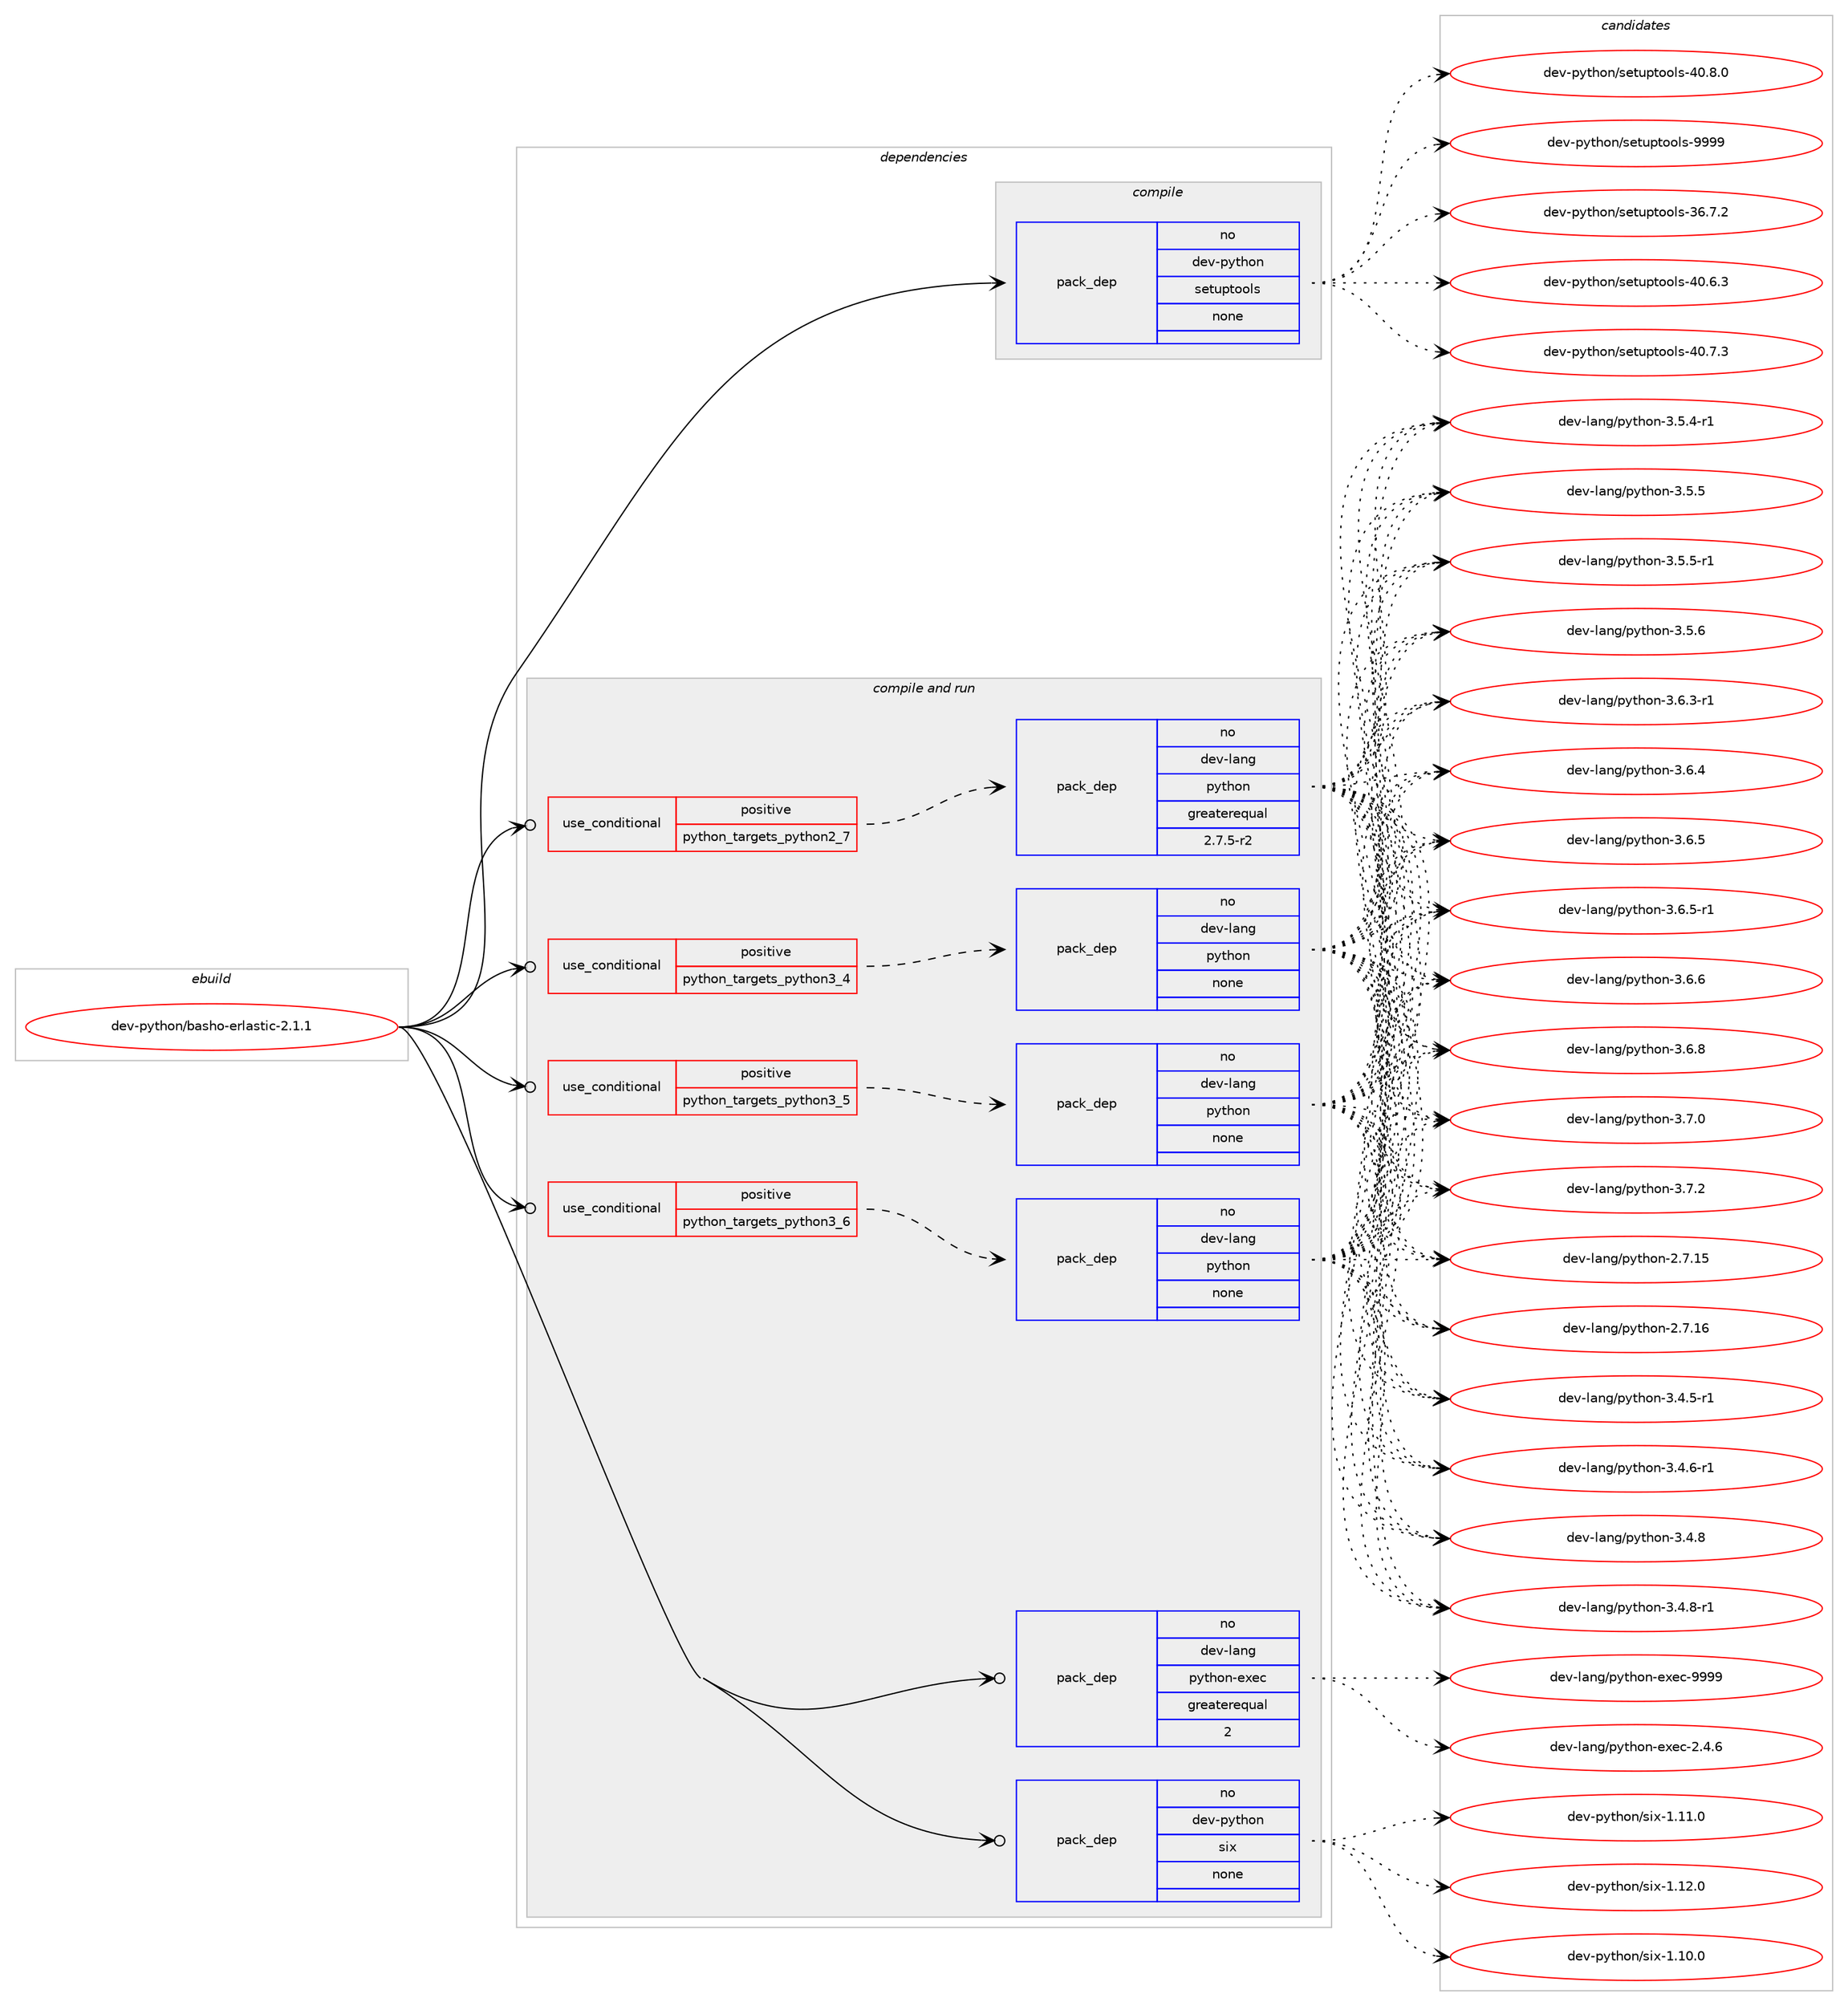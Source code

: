 digraph prolog {

# *************
# Graph options
# *************

newrank=true;
concentrate=true;
compound=true;
graph [rankdir=LR,fontname=Helvetica,fontsize=10,ranksep=1.5];#, ranksep=2.5, nodesep=0.2];
edge  [arrowhead=vee];
node  [fontname=Helvetica,fontsize=10];

# **********
# The ebuild
# **********

subgraph cluster_leftcol {
color=gray;
rank=same;
label=<<i>ebuild</i>>;
id [label="dev-python/basho-erlastic-2.1.1", color=red, width=4, href="../dev-python/basho-erlastic-2.1.1.svg"];
}

# ****************
# The dependencies
# ****************

subgraph cluster_midcol {
color=gray;
label=<<i>dependencies</i>>;
subgraph cluster_compile {
fillcolor="#eeeeee";
style=filled;
label=<<i>compile</i>>;
subgraph pack1005927 {
dependency1400657 [label=<<TABLE BORDER="0" CELLBORDER="1" CELLSPACING="0" CELLPADDING="4" WIDTH="220"><TR><TD ROWSPAN="6" CELLPADDING="30">pack_dep</TD></TR><TR><TD WIDTH="110">no</TD></TR><TR><TD>dev-python</TD></TR><TR><TD>setuptools</TD></TR><TR><TD>none</TD></TR><TR><TD></TD></TR></TABLE>>, shape=none, color=blue];
}
id:e -> dependency1400657:w [weight=20,style="solid",arrowhead="vee"];
}
subgraph cluster_compileandrun {
fillcolor="#eeeeee";
style=filled;
label=<<i>compile and run</i>>;
subgraph cond371503 {
dependency1400658 [label=<<TABLE BORDER="0" CELLBORDER="1" CELLSPACING="0" CELLPADDING="4"><TR><TD ROWSPAN="3" CELLPADDING="10">use_conditional</TD></TR><TR><TD>positive</TD></TR><TR><TD>python_targets_python2_7</TD></TR></TABLE>>, shape=none, color=red];
subgraph pack1005928 {
dependency1400659 [label=<<TABLE BORDER="0" CELLBORDER="1" CELLSPACING="0" CELLPADDING="4" WIDTH="220"><TR><TD ROWSPAN="6" CELLPADDING="30">pack_dep</TD></TR><TR><TD WIDTH="110">no</TD></TR><TR><TD>dev-lang</TD></TR><TR><TD>python</TD></TR><TR><TD>greaterequal</TD></TR><TR><TD>2.7.5-r2</TD></TR></TABLE>>, shape=none, color=blue];
}
dependency1400658:e -> dependency1400659:w [weight=20,style="dashed",arrowhead="vee"];
}
id:e -> dependency1400658:w [weight=20,style="solid",arrowhead="odotvee"];
subgraph cond371504 {
dependency1400660 [label=<<TABLE BORDER="0" CELLBORDER="1" CELLSPACING="0" CELLPADDING="4"><TR><TD ROWSPAN="3" CELLPADDING="10">use_conditional</TD></TR><TR><TD>positive</TD></TR><TR><TD>python_targets_python3_4</TD></TR></TABLE>>, shape=none, color=red];
subgraph pack1005929 {
dependency1400661 [label=<<TABLE BORDER="0" CELLBORDER="1" CELLSPACING="0" CELLPADDING="4" WIDTH="220"><TR><TD ROWSPAN="6" CELLPADDING="30">pack_dep</TD></TR><TR><TD WIDTH="110">no</TD></TR><TR><TD>dev-lang</TD></TR><TR><TD>python</TD></TR><TR><TD>none</TD></TR><TR><TD></TD></TR></TABLE>>, shape=none, color=blue];
}
dependency1400660:e -> dependency1400661:w [weight=20,style="dashed",arrowhead="vee"];
}
id:e -> dependency1400660:w [weight=20,style="solid",arrowhead="odotvee"];
subgraph cond371505 {
dependency1400662 [label=<<TABLE BORDER="0" CELLBORDER="1" CELLSPACING="0" CELLPADDING="4"><TR><TD ROWSPAN="3" CELLPADDING="10">use_conditional</TD></TR><TR><TD>positive</TD></TR><TR><TD>python_targets_python3_5</TD></TR></TABLE>>, shape=none, color=red];
subgraph pack1005930 {
dependency1400663 [label=<<TABLE BORDER="0" CELLBORDER="1" CELLSPACING="0" CELLPADDING="4" WIDTH="220"><TR><TD ROWSPAN="6" CELLPADDING="30">pack_dep</TD></TR><TR><TD WIDTH="110">no</TD></TR><TR><TD>dev-lang</TD></TR><TR><TD>python</TD></TR><TR><TD>none</TD></TR><TR><TD></TD></TR></TABLE>>, shape=none, color=blue];
}
dependency1400662:e -> dependency1400663:w [weight=20,style="dashed",arrowhead="vee"];
}
id:e -> dependency1400662:w [weight=20,style="solid",arrowhead="odotvee"];
subgraph cond371506 {
dependency1400664 [label=<<TABLE BORDER="0" CELLBORDER="1" CELLSPACING="0" CELLPADDING="4"><TR><TD ROWSPAN="3" CELLPADDING="10">use_conditional</TD></TR><TR><TD>positive</TD></TR><TR><TD>python_targets_python3_6</TD></TR></TABLE>>, shape=none, color=red];
subgraph pack1005931 {
dependency1400665 [label=<<TABLE BORDER="0" CELLBORDER="1" CELLSPACING="0" CELLPADDING="4" WIDTH="220"><TR><TD ROWSPAN="6" CELLPADDING="30">pack_dep</TD></TR><TR><TD WIDTH="110">no</TD></TR><TR><TD>dev-lang</TD></TR><TR><TD>python</TD></TR><TR><TD>none</TD></TR><TR><TD></TD></TR></TABLE>>, shape=none, color=blue];
}
dependency1400664:e -> dependency1400665:w [weight=20,style="dashed",arrowhead="vee"];
}
id:e -> dependency1400664:w [weight=20,style="solid",arrowhead="odotvee"];
subgraph pack1005932 {
dependency1400666 [label=<<TABLE BORDER="0" CELLBORDER="1" CELLSPACING="0" CELLPADDING="4" WIDTH="220"><TR><TD ROWSPAN="6" CELLPADDING="30">pack_dep</TD></TR><TR><TD WIDTH="110">no</TD></TR><TR><TD>dev-lang</TD></TR><TR><TD>python-exec</TD></TR><TR><TD>greaterequal</TD></TR><TR><TD>2</TD></TR></TABLE>>, shape=none, color=blue];
}
id:e -> dependency1400666:w [weight=20,style="solid",arrowhead="odotvee"];
subgraph pack1005933 {
dependency1400667 [label=<<TABLE BORDER="0" CELLBORDER="1" CELLSPACING="0" CELLPADDING="4" WIDTH="220"><TR><TD ROWSPAN="6" CELLPADDING="30">pack_dep</TD></TR><TR><TD WIDTH="110">no</TD></TR><TR><TD>dev-python</TD></TR><TR><TD>six</TD></TR><TR><TD>none</TD></TR><TR><TD></TD></TR></TABLE>>, shape=none, color=blue];
}
id:e -> dependency1400667:w [weight=20,style="solid",arrowhead="odotvee"];
}
subgraph cluster_run {
fillcolor="#eeeeee";
style=filled;
label=<<i>run</i>>;
}
}

# **************
# The candidates
# **************

subgraph cluster_choices {
rank=same;
color=gray;
label=<<i>candidates</i>>;

subgraph choice1005927 {
color=black;
nodesep=1;
choice100101118451121211161041111104711510111611711211611111110811545515446554650 [label="dev-python/setuptools-36.7.2", color=red, width=4,href="../dev-python/setuptools-36.7.2.svg"];
choice100101118451121211161041111104711510111611711211611111110811545524846544651 [label="dev-python/setuptools-40.6.3", color=red, width=4,href="../dev-python/setuptools-40.6.3.svg"];
choice100101118451121211161041111104711510111611711211611111110811545524846554651 [label="dev-python/setuptools-40.7.3", color=red, width=4,href="../dev-python/setuptools-40.7.3.svg"];
choice100101118451121211161041111104711510111611711211611111110811545524846564648 [label="dev-python/setuptools-40.8.0", color=red, width=4,href="../dev-python/setuptools-40.8.0.svg"];
choice10010111845112121116104111110471151011161171121161111111081154557575757 [label="dev-python/setuptools-9999", color=red, width=4,href="../dev-python/setuptools-9999.svg"];
dependency1400657:e -> choice100101118451121211161041111104711510111611711211611111110811545515446554650:w [style=dotted,weight="100"];
dependency1400657:e -> choice100101118451121211161041111104711510111611711211611111110811545524846544651:w [style=dotted,weight="100"];
dependency1400657:e -> choice100101118451121211161041111104711510111611711211611111110811545524846554651:w [style=dotted,weight="100"];
dependency1400657:e -> choice100101118451121211161041111104711510111611711211611111110811545524846564648:w [style=dotted,weight="100"];
dependency1400657:e -> choice10010111845112121116104111110471151011161171121161111111081154557575757:w [style=dotted,weight="100"];
}
subgraph choice1005928 {
color=black;
nodesep=1;
choice10010111845108971101034711212111610411111045504655464953 [label="dev-lang/python-2.7.15", color=red, width=4,href="../dev-lang/python-2.7.15.svg"];
choice10010111845108971101034711212111610411111045504655464954 [label="dev-lang/python-2.7.16", color=red, width=4,href="../dev-lang/python-2.7.16.svg"];
choice1001011184510897110103471121211161041111104551465246534511449 [label="dev-lang/python-3.4.5-r1", color=red, width=4,href="../dev-lang/python-3.4.5-r1.svg"];
choice1001011184510897110103471121211161041111104551465246544511449 [label="dev-lang/python-3.4.6-r1", color=red, width=4,href="../dev-lang/python-3.4.6-r1.svg"];
choice100101118451089711010347112121116104111110455146524656 [label="dev-lang/python-3.4.8", color=red, width=4,href="../dev-lang/python-3.4.8.svg"];
choice1001011184510897110103471121211161041111104551465246564511449 [label="dev-lang/python-3.4.8-r1", color=red, width=4,href="../dev-lang/python-3.4.8-r1.svg"];
choice1001011184510897110103471121211161041111104551465346524511449 [label="dev-lang/python-3.5.4-r1", color=red, width=4,href="../dev-lang/python-3.5.4-r1.svg"];
choice100101118451089711010347112121116104111110455146534653 [label="dev-lang/python-3.5.5", color=red, width=4,href="../dev-lang/python-3.5.5.svg"];
choice1001011184510897110103471121211161041111104551465346534511449 [label="dev-lang/python-3.5.5-r1", color=red, width=4,href="../dev-lang/python-3.5.5-r1.svg"];
choice100101118451089711010347112121116104111110455146534654 [label="dev-lang/python-3.5.6", color=red, width=4,href="../dev-lang/python-3.5.6.svg"];
choice1001011184510897110103471121211161041111104551465446514511449 [label="dev-lang/python-3.6.3-r1", color=red, width=4,href="../dev-lang/python-3.6.3-r1.svg"];
choice100101118451089711010347112121116104111110455146544652 [label="dev-lang/python-3.6.4", color=red, width=4,href="../dev-lang/python-3.6.4.svg"];
choice100101118451089711010347112121116104111110455146544653 [label="dev-lang/python-3.6.5", color=red, width=4,href="../dev-lang/python-3.6.5.svg"];
choice1001011184510897110103471121211161041111104551465446534511449 [label="dev-lang/python-3.6.5-r1", color=red, width=4,href="../dev-lang/python-3.6.5-r1.svg"];
choice100101118451089711010347112121116104111110455146544654 [label="dev-lang/python-3.6.6", color=red, width=4,href="../dev-lang/python-3.6.6.svg"];
choice100101118451089711010347112121116104111110455146544656 [label="dev-lang/python-3.6.8", color=red, width=4,href="../dev-lang/python-3.6.8.svg"];
choice100101118451089711010347112121116104111110455146554648 [label="dev-lang/python-3.7.0", color=red, width=4,href="../dev-lang/python-3.7.0.svg"];
choice100101118451089711010347112121116104111110455146554650 [label="dev-lang/python-3.7.2", color=red, width=4,href="../dev-lang/python-3.7.2.svg"];
dependency1400659:e -> choice10010111845108971101034711212111610411111045504655464953:w [style=dotted,weight="100"];
dependency1400659:e -> choice10010111845108971101034711212111610411111045504655464954:w [style=dotted,weight="100"];
dependency1400659:e -> choice1001011184510897110103471121211161041111104551465246534511449:w [style=dotted,weight="100"];
dependency1400659:e -> choice1001011184510897110103471121211161041111104551465246544511449:w [style=dotted,weight="100"];
dependency1400659:e -> choice100101118451089711010347112121116104111110455146524656:w [style=dotted,weight="100"];
dependency1400659:e -> choice1001011184510897110103471121211161041111104551465246564511449:w [style=dotted,weight="100"];
dependency1400659:e -> choice1001011184510897110103471121211161041111104551465346524511449:w [style=dotted,weight="100"];
dependency1400659:e -> choice100101118451089711010347112121116104111110455146534653:w [style=dotted,weight="100"];
dependency1400659:e -> choice1001011184510897110103471121211161041111104551465346534511449:w [style=dotted,weight="100"];
dependency1400659:e -> choice100101118451089711010347112121116104111110455146534654:w [style=dotted,weight="100"];
dependency1400659:e -> choice1001011184510897110103471121211161041111104551465446514511449:w [style=dotted,weight="100"];
dependency1400659:e -> choice100101118451089711010347112121116104111110455146544652:w [style=dotted,weight="100"];
dependency1400659:e -> choice100101118451089711010347112121116104111110455146544653:w [style=dotted,weight="100"];
dependency1400659:e -> choice1001011184510897110103471121211161041111104551465446534511449:w [style=dotted,weight="100"];
dependency1400659:e -> choice100101118451089711010347112121116104111110455146544654:w [style=dotted,weight="100"];
dependency1400659:e -> choice100101118451089711010347112121116104111110455146544656:w [style=dotted,weight="100"];
dependency1400659:e -> choice100101118451089711010347112121116104111110455146554648:w [style=dotted,weight="100"];
dependency1400659:e -> choice100101118451089711010347112121116104111110455146554650:w [style=dotted,weight="100"];
}
subgraph choice1005929 {
color=black;
nodesep=1;
choice10010111845108971101034711212111610411111045504655464953 [label="dev-lang/python-2.7.15", color=red, width=4,href="../dev-lang/python-2.7.15.svg"];
choice10010111845108971101034711212111610411111045504655464954 [label="dev-lang/python-2.7.16", color=red, width=4,href="../dev-lang/python-2.7.16.svg"];
choice1001011184510897110103471121211161041111104551465246534511449 [label="dev-lang/python-3.4.5-r1", color=red, width=4,href="../dev-lang/python-3.4.5-r1.svg"];
choice1001011184510897110103471121211161041111104551465246544511449 [label="dev-lang/python-3.4.6-r1", color=red, width=4,href="../dev-lang/python-3.4.6-r1.svg"];
choice100101118451089711010347112121116104111110455146524656 [label="dev-lang/python-3.4.8", color=red, width=4,href="../dev-lang/python-3.4.8.svg"];
choice1001011184510897110103471121211161041111104551465246564511449 [label="dev-lang/python-3.4.8-r1", color=red, width=4,href="../dev-lang/python-3.4.8-r1.svg"];
choice1001011184510897110103471121211161041111104551465346524511449 [label="dev-lang/python-3.5.4-r1", color=red, width=4,href="../dev-lang/python-3.5.4-r1.svg"];
choice100101118451089711010347112121116104111110455146534653 [label="dev-lang/python-3.5.5", color=red, width=4,href="../dev-lang/python-3.5.5.svg"];
choice1001011184510897110103471121211161041111104551465346534511449 [label="dev-lang/python-3.5.5-r1", color=red, width=4,href="../dev-lang/python-3.5.5-r1.svg"];
choice100101118451089711010347112121116104111110455146534654 [label="dev-lang/python-3.5.6", color=red, width=4,href="../dev-lang/python-3.5.6.svg"];
choice1001011184510897110103471121211161041111104551465446514511449 [label="dev-lang/python-3.6.3-r1", color=red, width=4,href="../dev-lang/python-3.6.3-r1.svg"];
choice100101118451089711010347112121116104111110455146544652 [label="dev-lang/python-3.6.4", color=red, width=4,href="../dev-lang/python-3.6.4.svg"];
choice100101118451089711010347112121116104111110455146544653 [label="dev-lang/python-3.6.5", color=red, width=4,href="../dev-lang/python-3.6.5.svg"];
choice1001011184510897110103471121211161041111104551465446534511449 [label="dev-lang/python-3.6.5-r1", color=red, width=4,href="../dev-lang/python-3.6.5-r1.svg"];
choice100101118451089711010347112121116104111110455146544654 [label="dev-lang/python-3.6.6", color=red, width=4,href="../dev-lang/python-3.6.6.svg"];
choice100101118451089711010347112121116104111110455146544656 [label="dev-lang/python-3.6.8", color=red, width=4,href="../dev-lang/python-3.6.8.svg"];
choice100101118451089711010347112121116104111110455146554648 [label="dev-lang/python-3.7.0", color=red, width=4,href="../dev-lang/python-3.7.0.svg"];
choice100101118451089711010347112121116104111110455146554650 [label="dev-lang/python-3.7.2", color=red, width=4,href="../dev-lang/python-3.7.2.svg"];
dependency1400661:e -> choice10010111845108971101034711212111610411111045504655464953:w [style=dotted,weight="100"];
dependency1400661:e -> choice10010111845108971101034711212111610411111045504655464954:w [style=dotted,weight="100"];
dependency1400661:e -> choice1001011184510897110103471121211161041111104551465246534511449:w [style=dotted,weight="100"];
dependency1400661:e -> choice1001011184510897110103471121211161041111104551465246544511449:w [style=dotted,weight="100"];
dependency1400661:e -> choice100101118451089711010347112121116104111110455146524656:w [style=dotted,weight="100"];
dependency1400661:e -> choice1001011184510897110103471121211161041111104551465246564511449:w [style=dotted,weight="100"];
dependency1400661:e -> choice1001011184510897110103471121211161041111104551465346524511449:w [style=dotted,weight="100"];
dependency1400661:e -> choice100101118451089711010347112121116104111110455146534653:w [style=dotted,weight="100"];
dependency1400661:e -> choice1001011184510897110103471121211161041111104551465346534511449:w [style=dotted,weight="100"];
dependency1400661:e -> choice100101118451089711010347112121116104111110455146534654:w [style=dotted,weight="100"];
dependency1400661:e -> choice1001011184510897110103471121211161041111104551465446514511449:w [style=dotted,weight="100"];
dependency1400661:e -> choice100101118451089711010347112121116104111110455146544652:w [style=dotted,weight="100"];
dependency1400661:e -> choice100101118451089711010347112121116104111110455146544653:w [style=dotted,weight="100"];
dependency1400661:e -> choice1001011184510897110103471121211161041111104551465446534511449:w [style=dotted,weight="100"];
dependency1400661:e -> choice100101118451089711010347112121116104111110455146544654:w [style=dotted,weight="100"];
dependency1400661:e -> choice100101118451089711010347112121116104111110455146544656:w [style=dotted,weight="100"];
dependency1400661:e -> choice100101118451089711010347112121116104111110455146554648:w [style=dotted,weight="100"];
dependency1400661:e -> choice100101118451089711010347112121116104111110455146554650:w [style=dotted,weight="100"];
}
subgraph choice1005930 {
color=black;
nodesep=1;
choice10010111845108971101034711212111610411111045504655464953 [label="dev-lang/python-2.7.15", color=red, width=4,href="../dev-lang/python-2.7.15.svg"];
choice10010111845108971101034711212111610411111045504655464954 [label="dev-lang/python-2.7.16", color=red, width=4,href="../dev-lang/python-2.7.16.svg"];
choice1001011184510897110103471121211161041111104551465246534511449 [label="dev-lang/python-3.4.5-r1", color=red, width=4,href="../dev-lang/python-3.4.5-r1.svg"];
choice1001011184510897110103471121211161041111104551465246544511449 [label="dev-lang/python-3.4.6-r1", color=red, width=4,href="../dev-lang/python-3.4.6-r1.svg"];
choice100101118451089711010347112121116104111110455146524656 [label="dev-lang/python-3.4.8", color=red, width=4,href="../dev-lang/python-3.4.8.svg"];
choice1001011184510897110103471121211161041111104551465246564511449 [label="dev-lang/python-3.4.8-r1", color=red, width=4,href="../dev-lang/python-3.4.8-r1.svg"];
choice1001011184510897110103471121211161041111104551465346524511449 [label="dev-lang/python-3.5.4-r1", color=red, width=4,href="../dev-lang/python-3.5.4-r1.svg"];
choice100101118451089711010347112121116104111110455146534653 [label="dev-lang/python-3.5.5", color=red, width=4,href="../dev-lang/python-3.5.5.svg"];
choice1001011184510897110103471121211161041111104551465346534511449 [label="dev-lang/python-3.5.5-r1", color=red, width=4,href="../dev-lang/python-3.5.5-r1.svg"];
choice100101118451089711010347112121116104111110455146534654 [label="dev-lang/python-3.5.6", color=red, width=4,href="../dev-lang/python-3.5.6.svg"];
choice1001011184510897110103471121211161041111104551465446514511449 [label="dev-lang/python-3.6.3-r1", color=red, width=4,href="../dev-lang/python-3.6.3-r1.svg"];
choice100101118451089711010347112121116104111110455146544652 [label="dev-lang/python-3.6.4", color=red, width=4,href="../dev-lang/python-3.6.4.svg"];
choice100101118451089711010347112121116104111110455146544653 [label="dev-lang/python-3.6.5", color=red, width=4,href="../dev-lang/python-3.6.5.svg"];
choice1001011184510897110103471121211161041111104551465446534511449 [label="dev-lang/python-3.6.5-r1", color=red, width=4,href="../dev-lang/python-3.6.5-r1.svg"];
choice100101118451089711010347112121116104111110455146544654 [label="dev-lang/python-3.6.6", color=red, width=4,href="../dev-lang/python-3.6.6.svg"];
choice100101118451089711010347112121116104111110455146544656 [label="dev-lang/python-3.6.8", color=red, width=4,href="../dev-lang/python-3.6.8.svg"];
choice100101118451089711010347112121116104111110455146554648 [label="dev-lang/python-3.7.0", color=red, width=4,href="../dev-lang/python-3.7.0.svg"];
choice100101118451089711010347112121116104111110455146554650 [label="dev-lang/python-3.7.2", color=red, width=4,href="../dev-lang/python-3.7.2.svg"];
dependency1400663:e -> choice10010111845108971101034711212111610411111045504655464953:w [style=dotted,weight="100"];
dependency1400663:e -> choice10010111845108971101034711212111610411111045504655464954:w [style=dotted,weight="100"];
dependency1400663:e -> choice1001011184510897110103471121211161041111104551465246534511449:w [style=dotted,weight="100"];
dependency1400663:e -> choice1001011184510897110103471121211161041111104551465246544511449:w [style=dotted,weight="100"];
dependency1400663:e -> choice100101118451089711010347112121116104111110455146524656:w [style=dotted,weight="100"];
dependency1400663:e -> choice1001011184510897110103471121211161041111104551465246564511449:w [style=dotted,weight="100"];
dependency1400663:e -> choice1001011184510897110103471121211161041111104551465346524511449:w [style=dotted,weight="100"];
dependency1400663:e -> choice100101118451089711010347112121116104111110455146534653:w [style=dotted,weight="100"];
dependency1400663:e -> choice1001011184510897110103471121211161041111104551465346534511449:w [style=dotted,weight="100"];
dependency1400663:e -> choice100101118451089711010347112121116104111110455146534654:w [style=dotted,weight="100"];
dependency1400663:e -> choice1001011184510897110103471121211161041111104551465446514511449:w [style=dotted,weight="100"];
dependency1400663:e -> choice100101118451089711010347112121116104111110455146544652:w [style=dotted,weight="100"];
dependency1400663:e -> choice100101118451089711010347112121116104111110455146544653:w [style=dotted,weight="100"];
dependency1400663:e -> choice1001011184510897110103471121211161041111104551465446534511449:w [style=dotted,weight="100"];
dependency1400663:e -> choice100101118451089711010347112121116104111110455146544654:w [style=dotted,weight="100"];
dependency1400663:e -> choice100101118451089711010347112121116104111110455146544656:w [style=dotted,weight="100"];
dependency1400663:e -> choice100101118451089711010347112121116104111110455146554648:w [style=dotted,weight="100"];
dependency1400663:e -> choice100101118451089711010347112121116104111110455146554650:w [style=dotted,weight="100"];
}
subgraph choice1005931 {
color=black;
nodesep=1;
choice10010111845108971101034711212111610411111045504655464953 [label="dev-lang/python-2.7.15", color=red, width=4,href="../dev-lang/python-2.7.15.svg"];
choice10010111845108971101034711212111610411111045504655464954 [label="dev-lang/python-2.7.16", color=red, width=4,href="../dev-lang/python-2.7.16.svg"];
choice1001011184510897110103471121211161041111104551465246534511449 [label="dev-lang/python-3.4.5-r1", color=red, width=4,href="../dev-lang/python-3.4.5-r1.svg"];
choice1001011184510897110103471121211161041111104551465246544511449 [label="dev-lang/python-3.4.6-r1", color=red, width=4,href="../dev-lang/python-3.4.6-r1.svg"];
choice100101118451089711010347112121116104111110455146524656 [label="dev-lang/python-3.4.8", color=red, width=4,href="../dev-lang/python-3.4.8.svg"];
choice1001011184510897110103471121211161041111104551465246564511449 [label="dev-lang/python-3.4.8-r1", color=red, width=4,href="../dev-lang/python-3.4.8-r1.svg"];
choice1001011184510897110103471121211161041111104551465346524511449 [label="dev-lang/python-3.5.4-r1", color=red, width=4,href="../dev-lang/python-3.5.4-r1.svg"];
choice100101118451089711010347112121116104111110455146534653 [label="dev-lang/python-3.5.5", color=red, width=4,href="../dev-lang/python-3.5.5.svg"];
choice1001011184510897110103471121211161041111104551465346534511449 [label="dev-lang/python-3.5.5-r1", color=red, width=4,href="../dev-lang/python-3.5.5-r1.svg"];
choice100101118451089711010347112121116104111110455146534654 [label="dev-lang/python-3.5.6", color=red, width=4,href="../dev-lang/python-3.5.6.svg"];
choice1001011184510897110103471121211161041111104551465446514511449 [label="dev-lang/python-3.6.3-r1", color=red, width=4,href="../dev-lang/python-3.6.3-r1.svg"];
choice100101118451089711010347112121116104111110455146544652 [label="dev-lang/python-3.6.4", color=red, width=4,href="../dev-lang/python-3.6.4.svg"];
choice100101118451089711010347112121116104111110455146544653 [label="dev-lang/python-3.6.5", color=red, width=4,href="../dev-lang/python-3.6.5.svg"];
choice1001011184510897110103471121211161041111104551465446534511449 [label="dev-lang/python-3.6.5-r1", color=red, width=4,href="../dev-lang/python-3.6.5-r1.svg"];
choice100101118451089711010347112121116104111110455146544654 [label="dev-lang/python-3.6.6", color=red, width=4,href="../dev-lang/python-3.6.6.svg"];
choice100101118451089711010347112121116104111110455146544656 [label="dev-lang/python-3.6.8", color=red, width=4,href="../dev-lang/python-3.6.8.svg"];
choice100101118451089711010347112121116104111110455146554648 [label="dev-lang/python-3.7.0", color=red, width=4,href="../dev-lang/python-3.7.0.svg"];
choice100101118451089711010347112121116104111110455146554650 [label="dev-lang/python-3.7.2", color=red, width=4,href="../dev-lang/python-3.7.2.svg"];
dependency1400665:e -> choice10010111845108971101034711212111610411111045504655464953:w [style=dotted,weight="100"];
dependency1400665:e -> choice10010111845108971101034711212111610411111045504655464954:w [style=dotted,weight="100"];
dependency1400665:e -> choice1001011184510897110103471121211161041111104551465246534511449:w [style=dotted,weight="100"];
dependency1400665:e -> choice1001011184510897110103471121211161041111104551465246544511449:w [style=dotted,weight="100"];
dependency1400665:e -> choice100101118451089711010347112121116104111110455146524656:w [style=dotted,weight="100"];
dependency1400665:e -> choice1001011184510897110103471121211161041111104551465246564511449:w [style=dotted,weight="100"];
dependency1400665:e -> choice1001011184510897110103471121211161041111104551465346524511449:w [style=dotted,weight="100"];
dependency1400665:e -> choice100101118451089711010347112121116104111110455146534653:w [style=dotted,weight="100"];
dependency1400665:e -> choice1001011184510897110103471121211161041111104551465346534511449:w [style=dotted,weight="100"];
dependency1400665:e -> choice100101118451089711010347112121116104111110455146534654:w [style=dotted,weight="100"];
dependency1400665:e -> choice1001011184510897110103471121211161041111104551465446514511449:w [style=dotted,weight="100"];
dependency1400665:e -> choice100101118451089711010347112121116104111110455146544652:w [style=dotted,weight="100"];
dependency1400665:e -> choice100101118451089711010347112121116104111110455146544653:w [style=dotted,weight="100"];
dependency1400665:e -> choice1001011184510897110103471121211161041111104551465446534511449:w [style=dotted,weight="100"];
dependency1400665:e -> choice100101118451089711010347112121116104111110455146544654:w [style=dotted,weight="100"];
dependency1400665:e -> choice100101118451089711010347112121116104111110455146544656:w [style=dotted,weight="100"];
dependency1400665:e -> choice100101118451089711010347112121116104111110455146554648:w [style=dotted,weight="100"];
dependency1400665:e -> choice100101118451089711010347112121116104111110455146554650:w [style=dotted,weight="100"];
}
subgraph choice1005932 {
color=black;
nodesep=1;
choice1001011184510897110103471121211161041111104510112010199455046524654 [label="dev-lang/python-exec-2.4.6", color=red, width=4,href="../dev-lang/python-exec-2.4.6.svg"];
choice10010111845108971101034711212111610411111045101120101994557575757 [label="dev-lang/python-exec-9999", color=red, width=4,href="../dev-lang/python-exec-9999.svg"];
dependency1400666:e -> choice1001011184510897110103471121211161041111104510112010199455046524654:w [style=dotted,weight="100"];
dependency1400666:e -> choice10010111845108971101034711212111610411111045101120101994557575757:w [style=dotted,weight="100"];
}
subgraph choice1005933 {
color=black;
nodesep=1;
choice100101118451121211161041111104711510512045494649484648 [label="dev-python/six-1.10.0", color=red, width=4,href="../dev-python/six-1.10.0.svg"];
choice100101118451121211161041111104711510512045494649494648 [label="dev-python/six-1.11.0", color=red, width=4,href="../dev-python/six-1.11.0.svg"];
choice100101118451121211161041111104711510512045494649504648 [label="dev-python/six-1.12.0", color=red, width=4,href="../dev-python/six-1.12.0.svg"];
dependency1400667:e -> choice100101118451121211161041111104711510512045494649484648:w [style=dotted,weight="100"];
dependency1400667:e -> choice100101118451121211161041111104711510512045494649494648:w [style=dotted,weight="100"];
dependency1400667:e -> choice100101118451121211161041111104711510512045494649504648:w [style=dotted,weight="100"];
}
}

}
